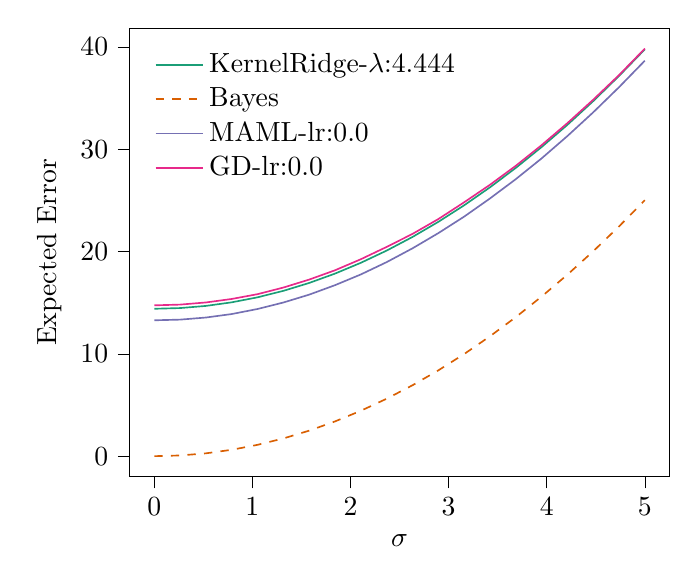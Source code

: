 % This file was created with tikzplotlib v0.10.1.
\begin{tikzpicture}

\definecolor{chocolate217952}{RGB}{217,95,2}
\definecolor{darkcyan27158119}{RGB}{27,158,119}
\definecolor{darkgray176}{RGB}{176,176,176}
\definecolor{deeppink23141138}{RGB}{231,41,138}
\definecolor{lightslategray117112179}{RGB}{117,112,179}

\begin{axis}[
legend cell align={left},
legend style={
  fill opacity=0.8,
  draw opacity=1,
  text opacity=1,
  at={(0.03,0.97)},
  anchor=north west,
  draw=none
},
tick align=outside,
tick pos=left,
x grid style={darkgray176},
xlabel={\(\displaystyle \sigma\)},
xmin=-0.25, xmax=5.25,
xtick style={color=black},
y grid style={darkgray176},
ylabel={Expected Error},
ymin=-1.992, ymax=41.822,
ytick style={color=black}
]
\addplot [semithick, darkcyan27158119]
table {%
0 14.404
0.263 14.474
0.526 14.684
0.789 15.034
1.053 15.525
1.316 16.157
1.579 16.929
1.842 17.842
2.105 18.896
2.368 20.089
2.632 21.424
2.895 22.899
3.158 24.515
3.421 26.271
3.684 28.168
3.947 30.205
4.211 32.383
4.474 34.702
4.737 37.161
5 39.76
};
\addlegendentry{KernelRidge-$\lambda$:4.444}
\addplot [semithick, chocolate217952, dashed]
table {%
0 0
0.263 0.069
0.526 0.277
0.789 0.624
1.053 1.109
1.316 1.733
1.579 2.495
1.842 3.396
2.105 4.436
2.368 5.614
2.632 6.931
2.895 8.386
3.158 9.98
3.421 11.713
3.684 13.584
3.947 15.594
4.211 17.742
4.474 20.029
4.737 22.455
5 25.019
};
\addlegendentry{Bayes}
\addplot [semithick, lightslategray117112179]
table {%
0 13.279
0.263 13.344
0.526 13.549
0.789 13.889
1.053 14.384
1.316 15.018
1.579 15.786
1.842 16.711
2.105 17.759
2.368 18.961
2.632 20.312
2.895 21.797
3.158 23.409
3.421 25.183
3.684 27.069
3.947 29.095
4.211 31.289
4.474 33.607
4.737 36.062
5 38.653
};
\addlegendentry{MAML-lr:0.0}
\addplot [semithick, deeppink23141138]
table {%
0 14.741
0.263 14.812
0.526 15.021
0.789 15.363
1.053 15.833
1.316 16.48
1.579 17.258
1.842 18.167
2.105 19.245
2.368 20.448
2.632 21.723
2.895 23.171
3.158 24.81
3.421 26.52
3.684 28.374
3.947 30.391
4.211 32.551
4.474 34.838
4.737 37.245
5 39.831
};
\addlegendentry{GD-lr:0.0}
\end{axis}

\end{tikzpicture}
